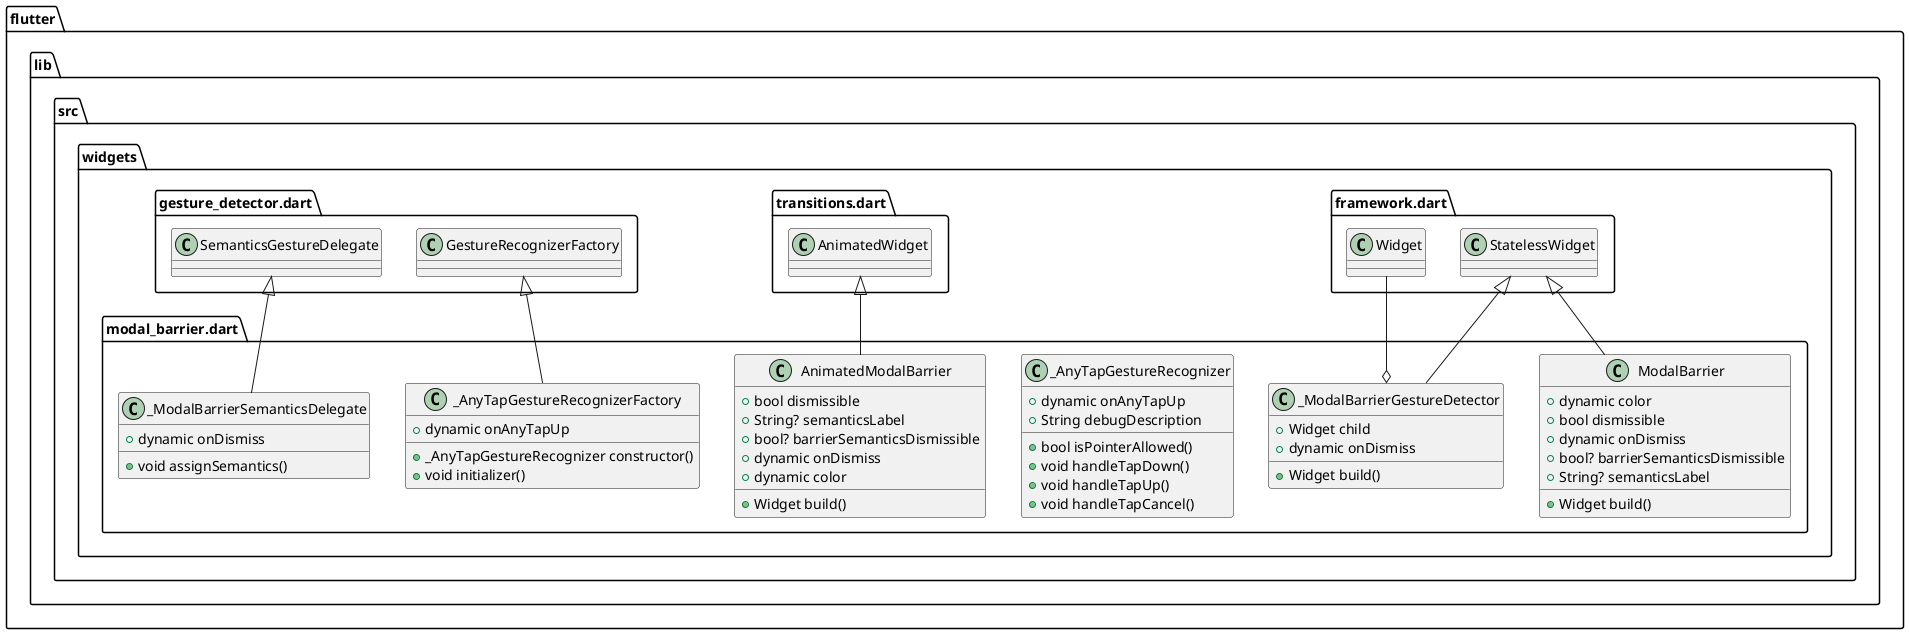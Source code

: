 @startuml
set namespaceSeparator ::

class "flutter::lib::src::widgets::modal_barrier.dart::ModalBarrier" {
  +dynamic color
  +bool dismissible
  +dynamic onDismiss
  +bool? barrierSemanticsDismissible
  +String? semanticsLabel
  +Widget build()
}

"flutter::lib::src::widgets::framework.dart::StatelessWidget" <|-- "flutter::lib::src::widgets::modal_barrier.dart::ModalBarrier"

class "flutter::lib::src::widgets::modal_barrier.dart::AnimatedModalBarrier" {
  +bool dismissible
  +String? semanticsLabel
  +bool? barrierSemanticsDismissible
  +dynamic onDismiss
  +dynamic color
  +Widget build()
}

"flutter::lib::src::widgets::transitions.dart::AnimatedWidget" <|-- "flutter::lib::src::widgets::modal_barrier.dart::AnimatedModalBarrier"

class "flutter::lib::src::widgets::modal_barrier.dart::_AnyTapGestureRecognizer" {
  +dynamic onAnyTapUp
  +String debugDescription
  +bool isPointerAllowed()
  +void handleTapDown()
  +void handleTapUp()
  +void handleTapCancel()
}

class "flutter::lib::src::widgets::modal_barrier.dart::_ModalBarrierSemanticsDelegate" {
  +dynamic onDismiss
  +void assignSemantics()
}

"flutter::lib::src::widgets::gesture_detector.dart::SemanticsGestureDelegate" <|-- "flutter::lib::src::widgets::modal_barrier.dart::_ModalBarrierSemanticsDelegate"

class "flutter::lib::src::widgets::modal_barrier.dart::_AnyTapGestureRecognizerFactory" {
  +dynamic onAnyTapUp
  +_AnyTapGestureRecognizer constructor()
  +void initializer()
}

"flutter::lib::src::widgets::gesture_detector.dart::GestureRecognizerFactory" <|-- "flutter::lib::src::widgets::modal_barrier.dart::_AnyTapGestureRecognizerFactory"

class "flutter::lib::src::widgets::modal_barrier.dart::_ModalBarrierGestureDetector" {
  +Widget child
  +dynamic onDismiss
  +Widget build()
}

"flutter::lib::src::widgets::modal_barrier.dart::_ModalBarrierGestureDetector" o-- "flutter::lib::src::widgets::framework.dart::Widget"
"flutter::lib::src::widgets::framework.dart::StatelessWidget" <|-- "flutter::lib::src::widgets::modal_barrier.dart::_ModalBarrierGestureDetector"


@enduml